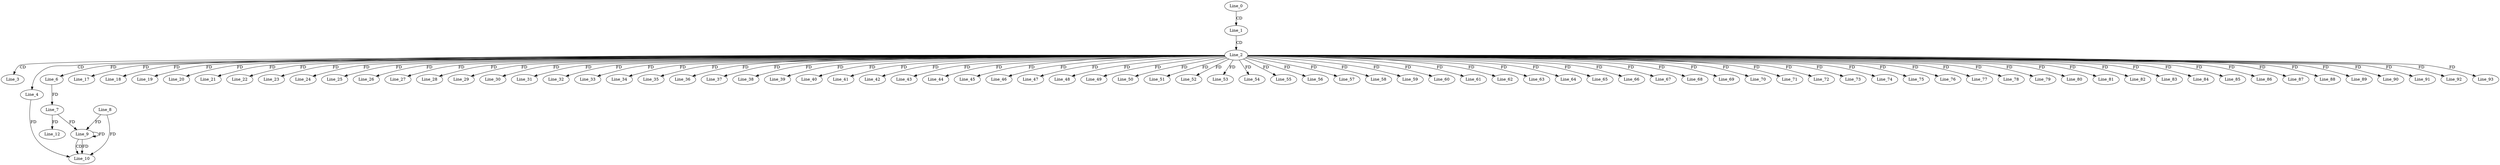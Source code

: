 digraph G {
  Line_0;
  Line_1;
  Line_2;
  Line_3;
  Line_4;
  Line_6;
  Line_6;
  Line_7;
  Line_9;
  Line_8;
  Line_9;
  Line_7;
  Line_9;
  Line_10;
  Line_12;
  Line_17;
  Line_18;
  Line_19;
  Line_20;
  Line_21;
  Line_22;
  Line_23;
  Line_24;
  Line_25;
  Line_26;
  Line_27;
  Line_28;
  Line_29;
  Line_30;
  Line_31;
  Line_32;
  Line_33;
  Line_34;
  Line_35;
  Line_36;
  Line_37;
  Line_38;
  Line_39;
  Line_40;
  Line_41;
  Line_42;
  Line_43;
  Line_44;
  Line_45;
  Line_46;
  Line_47;
  Line_48;
  Line_49;
  Line_50;
  Line_51;
  Line_52;
  Line_53;
  Line_54;
  Line_55;
  Line_56;
  Line_57;
  Line_58;
  Line_59;
  Line_60;
  Line_61;
  Line_62;
  Line_63;
  Line_64;
  Line_65;
  Line_66;
  Line_67;
  Line_68;
  Line_69;
  Line_70;
  Line_71;
  Line_72;
  Line_73;
  Line_74;
  Line_75;
  Line_76;
  Line_77;
  Line_78;
  Line_79;
  Line_80;
  Line_81;
  Line_82;
  Line_83;
  Line_84;
  Line_85;
  Line_86;
  Line_87;
  Line_88;
  Line_89;
  Line_90;
  Line_91;
  Line_92;
  Line_93;
  Line_0 -> Line_1 [ label="CD" ];
  Line_1 -> Line_2 [ label="CD" ];
  Line_2 -> Line_3 [ label="CD" ];
  Line_2 -> Line_4 [ label="CD" ];
  Line_2 -> Line_6 [ label="FD" ];
  Line_6 -> Line_7 [ label="FD" ];
  Line_9 -> Line_9 [ label="FD" ];
  Line_8 -> Line_9 [ label="FD" ];
  Line_7 -> Line_9 [ label="FD" ];
  Line_9 -> Line_10 [ label="CD" ];
  Line_4 -> Line_10 [ label="FD" ];
  Line_9 -> Line_10 [ label="FD" ];
  Line_8 -> Line_10 [ label="FD" ];
  Line_7 -> Line_12 [ label="FD" ];
  Line_2 -> Line_17 [ label="FD" ];
  Line_2 -> Line_18 [ label="FD" ];
  Line_2 -> Line_19 [ label="FD" ];
  Line_2 -> Line_20 [ label="FD" ];
  Line_2 -> Line_21 [ label="FD" ];
  Line_2 -> Line_22 [ label="FD" ];
  Line_2 -> Line_23 [ label="FD" ];
  Line_2 -> Line_24 [ label="FD" ];
  Line_2 -> Line_25 [ label="FD" ];
  Line_2 -> Line_26 [ label="FD" ];
  Line_2 -> Line_27 [ label="FD" ];
  Line_2 -> Line_28 [ label="FD" ];
  Line_2 -> Line_29 [ label="FD" ];
  Line_2 -> Line_30 [ label="FD" ];
  Line_2 -> Line_31 [ label="FD" ];
  Line_2 -> Line_32 [ label="FD" ];
  Line_2 -> Line_33 [ label="FD" ];
  Line_2 -> Line_34 [ label="FD" ];
  Line_2 -> Line_35 [ label="FD" ];
  Line_2 -> Line_36 [ label="FD" ];
  Line_2 -> Line_37 [ label="FD" ];
  Line_2 -> Line_38 [ label="FD" ];
  Line_2 -> Line_39 [ label="FD" ];
  Line_2 -> Line_40 [ label="FD" ];
  Line_2 -> Line_41 [ label="FD" ];
  Line_2 -> Line_42 [ label="FD" ];
  Line_2 -> Line_43 [ label="FD" ];
  Line_2 -> Line_44 [ label="FD" ];
  Line_2 -> Line_45 [ label="FD" ];
  Line_2 -> Line_46 [ label="FD" ];
  Line_2 -> Line_47 [ label="FD" ];
  Line_2 -> Line_48 [ label="FD" ];
  Line_2 -> Line_49 [ label="FD" ];
  Line_2 -> Line_50 [ label="FD" ];
  Line_2 -> Line_51 [ label="FD" ];
  Line_2 -> Line_52 [ label="FD" ];
  Line_2 -> Line_53 [ label="FD" ];
  Line_2 -> Line_54 [ label="FD" ];
  Line_2 -> Line_55 [ label="FD" ];
  Line_2 -> Line_56 [ label="FD" ];
  Line_2 -> Line_57 [ label="FD" ];
  Line_2 -> Line_58 [ label="FD" ];
  Line_2 -> Line_59 [ label="FD" ];
  Line_2 -> Line_60 [ label="FD" ];
  Line_2 -> Line_61 [ label="FD" ];
  Line_2 -> Line_62 [ label="FD" ];
  Line_2 -> Line_63 [ label="FD" ];
  Line_2 -> Line_64 [ label="FD" ];
  Line_2 -> Line_65 [ label="FD" ];
  Line_2 -> Line_66 [ label="FD" ];
  Line_2 -> Line_67 [ label="FD" ];
  Line_2 -> Line_68 [ label="FD" ];
  Line_2 -> Line_69 [ label="FD" ];
  Line_2 -> Line_70 [ label="FD" ];
  Line_2 -> Line_71 [ label="FD" ];
  Line_2 -> Line_72 [ label="FD" ];
  Line_2 -> Line_73 [ label="FD" ];
  Line_2 -> Line_74 [ label="FD" ];
  Line_2 -> Line_75 [ label="FD" ];
  Line_2 -> Line_76 [ label="FD" ];
  Line_2 -> Line_77 [ label="FD" ];
  Line_2 -> Line_78 [ label="FD" ];
  Line_2 -> Line_79 [ label="FD" ];
  Line_2 -> Line_80 [ label="FD" ];
  Line_2 -> Line_81 [ label="FD" ];
  Line_2 -> Line_82 [ label="FD" ];
  Line_2 -> Line_83 [ label="FD" ];
  Line_2 -> Line_84 [ label="FD" ];
  Line_2 -> Line_85 [ label="FD" ];
  Line_2 -> Line_86 [ label="FD" ];
  Line_2 -> Line_87 [ label="FD" ];
  Line_2 -> Line_88 [ label="FD" ];
  Line_2 -> Line_89 [ label="FD" ];
  Line_2 -> Line_90 [ label="FD" ];
  Line_2 -> Line_91 [ label="FD" ];
  Line_2 -> Line_92 [ label="FD" ];
  Line_2 -> Line_93 [ label="FD" ];
}
